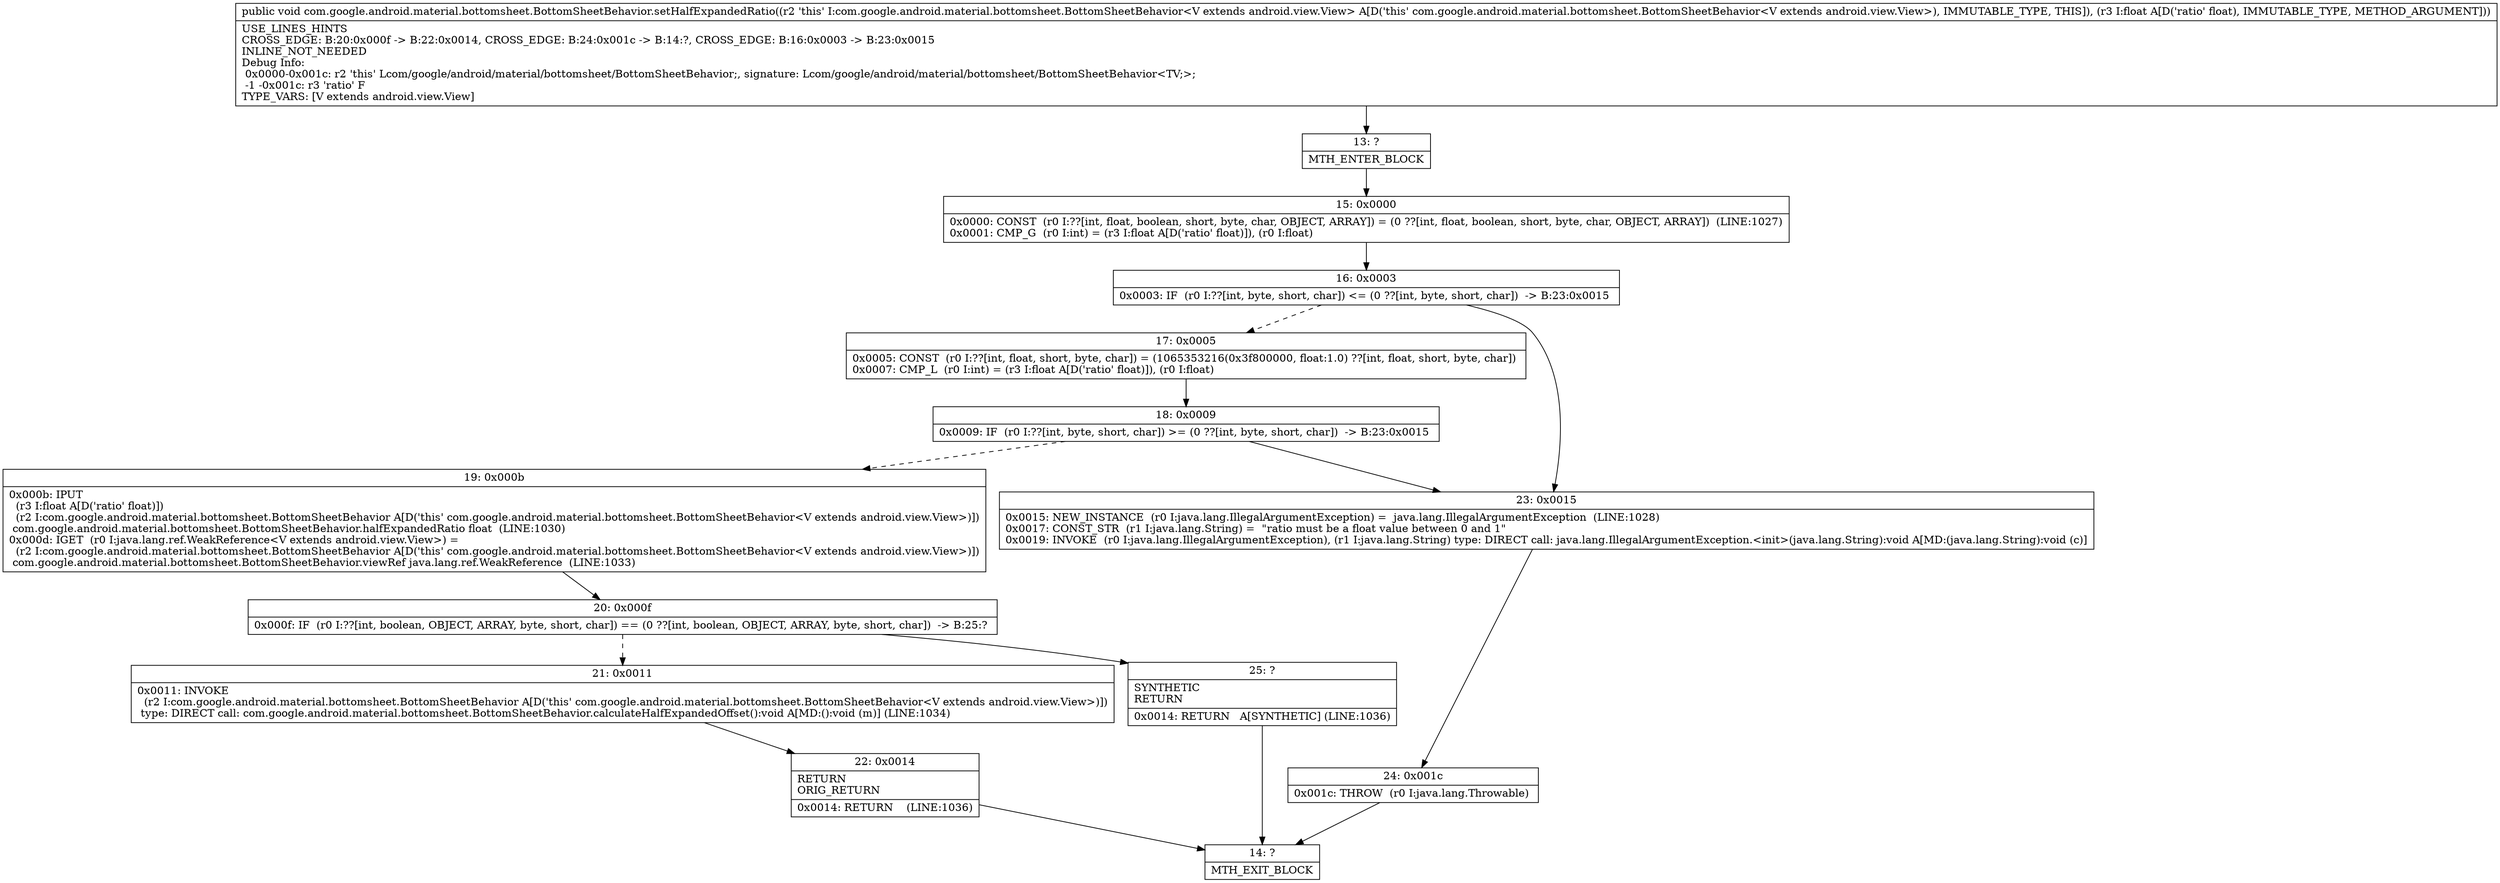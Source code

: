 digraph "CFG forcom.google.android.material.bottomsheet.BottomSheetBehavior.setHalfExpandedRatio(F)V" {
Node_13 [shape=record,label="{13\:\ ?|MTH_ENTER_BLOCK\l}"];
Node_15 [shape=record,label="{15\:\ 0x0000|0x0000: CONST  (r0 I:??[int, float, boolean, short, byte, char, OBJECT, ARRAY]) = (0 ??[int, float, boolean, short, byte, char, OBJECT, ARRAY])  (LINE:1027)\l0x0001: CMP_G  (r0 I:int) = (r3 I:float A[D('ratio' float)]), (r0 I:float) \l}"];
Node_16 [shape=record,label="{16\:\ 0x0003|0x0003: IF  (r0 I:??[int, byte, short, char]) \<= (0 ??[int, byte, short, char])  \-\> B:23:0x0015 \l}"];
Node_17 [shape=record,label="{17\:\ 0x0005|0x0005: CONST  (r0 I:??[int, float, short, byte, char]) = (1065353216(0x3f800000, float:1.0) ??[int, float, short, byte, char]) \l0x0007: CMP_L  (r0 I:int) = (r3 I:float A[D('ratio' float)]), (r0 I:float) \l}"];
Node_18 [shape=record,label="{18\:\ 0x0009|0x0009: IF  (r0 I:??[int, byte, short, char]) \>= (0 ??[int, byte, short, char])  \-\> B:23:0x0015 \l}"];
Node_19 [shape=record,label="{19\:\ 0x000b|0x000b: IPUT  \l  (r3 I:float A[D('ratio' float)])\l  (r2 I:com.google.android.material.bottomsheet.BottomSheetBehavior A[D('this' com.google.android.material.bottomsheet.BottomSheetBehavior\<V extends android.view.View\>)])\l com.google.android.material.bottomsheet.BottomSheetBehavior.halfExpandedRatio float  (LINE:1030)\l0x000d: IGET  (r0 I:java.lang.ref.WeakReference\<V extends android.view.View\>) = \l  (r2 I:com.google.android.material.bottomsheet.BottomSheetBehavior A[D('this' com.google.android.material.bottomsheet.BottomSheetBehavior\<V extends android.view.View\>)])\l com.google.android.material.bottomsheet.BottomSheetBehavior.viewRef java.lang.ref.WeakReference  (LINE:1033)\l}"];
Node_20 [shape=record,label="{20\:\ 0x000f|0x000f: IF  (r0 I:??[int, boolean, OBJECT, ARRAY, byte, short, char]) == (0 ??[int, boolean, OBJECT, ARRAY, byte, short, char])  \-\> B:25:? \l}"];
Node_21 [shape=record,label="{21\:\ 0x0011|0x0011: INVOKE  \l  (r2 I:com.google.android.material.bottomsheet.BottomSheetBehavior A[D('this' com.google.android.material.bottomsheet.BottomSheetBehavior\<V extends android.view.View\>)])\l type: DIRECT call: com.google.android.material.bottomsheet.BottomSheetBehavior.calculateHalfExpandedOffset():void A[MD:():void (m)] (LINE:1034)\l}"];
Node_22 [shape=record,label="{22\:\ 0x0014|RETURN\lORIG_RETURN\l|0x0014: RETURN    (LINE:1036)\l}"];
Node_14 [shape=record,label="{14\:\ ?|MTH_EXIT_BLOCK\l}"];
Node_25 [shape=record,label="{25\:\ ?|SYNTHETIC\lRETURN\l|0x0014: RETURN   A[SYNTHETIC] (LINE:1036)\l}"];
Node_23 [shape=record,label="{23\:\ 0x0015|0x0015: NEW_INSTANCE  (r0 I:java.lang.IllegalArgumentException) =  java.lang.IllegalArgumentException  (LINE:1028)\l0x0017: CONST_STR  (r1 I:java.lang.String) =  \"ratio must be a float value between 0 and 1\" \l0x0019: INVOKE  (r0 I:java.lang.IllegalArgumentException), (r1 I:java.lang.String) type: DIRECT call: java.lang.IllegalArgumentException.\<init\>(java.lang.String):void A[MD:(java.lang.String):void (c)]\l}"];
Node_24 [shape=record,label="{24\:\ 0x001c|0x001c: THROW  (r0 I:java.lang.Throwable) \l}"];
MethodNode[shape=record,label="{public void com.google.android.material.bottomsheet.BottomSheetBehavior.setHalfExpandedRatio((r2 'this' I:com.google.android.material.bottomsheet.BottomSheetBehavior\<V extends android.view.View\> A[D('this' com.google.android.material.bottomsheet.BottomSheetBehavior\<V extends android.view.View\>), IMMUTABLE_TYPE, THIS]), (r3 I:float A[D('ratio' float), IMMUTABLE_TYPE, METHOD_ARGUMENT]))  | USE_LINES_HINTS\lCROSS_EDGE: B:20:0x000f \-\> B:22:0x0014, CROSS_EDGE: B:24:0x001c \-\> B:14:?, CROSS_EDGE: B:16:0x0003 \-\> B:23:0x0015\lINLINE_NOT_NEEDED\lDebug Info:\l  0x0000\-0x001c: r2 'this' Lcom\/google\/android\/material\/bottomsheet\/BottomSheetBehavior;, signature: Lcom\/google\/android\/material\/bottomsheet\/BottomSheetBehavior\<TV;\>;\l  \-1 \-0x001c: r3 'ratio' F\lTYPE_VARS: [V extends android.view.View]\l}"];
MethodNode -> Node_13;Node_13 -> Node_15;
Node_15 -> Node_16;
Node_16 -> Node_17[style=dashed];
Node_16 -> Node_23;
Node_17 -> Node_18;
Node_18 -> Node_19[style=dashed];
Node_18 -> Node_23;
Node_19 -> Node_20;
Node_20 -> Node_21[style=dashed];
Node_20 -> Node_25;
Node_21 -> Node_22;
Node_22 -> Node_14;
Node_25 -> Node_14;
Node_23 -> Node_24;
Node_24 -> Node_14;
}

